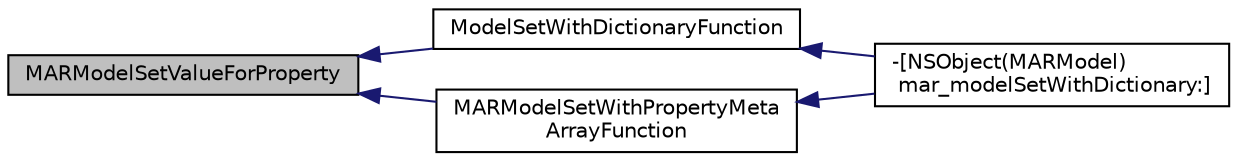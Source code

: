 digraph "MARModelSetValueForProperty"
{
  edge [fontname="Helvetica",fontsize="10",labelfontname="Helvetica",labelfontsize="10"];
  node [fontname="Helvetica",fontsize="10",shape=record];
  rankdir="LR";
  Node39 [label="MARModelSetValueForProperty",height=0.2,width=0.4,color="black", fillcolor="grey75", style="filled", fontcolor="black"];
  Node39 -> Node40 [dir="back",color="midnightblue",fontsize="10",style="solid"];
  Node40 [label="ModelSetWithDictionaryFunction",height=0.2,width=0.4,color="black", fillcolor="white", style="filled",URL="$_n_s_object_09_m_a_r_model_8m.html#a78978ed6e09e573fedc5f9084ecb745b"];
  Node40 -> Node41 [dir="back",color="midnightblue",fontsize="10",style="solid"];
  Node41 [label="-[NSObject(MARModel)\l mar_modelSetWithDictionary:]",height=0.2,width=0.4,color="black", fillcolor="white", style="filled",URL="$category_n_s_object_07_m_a_r_model_08.html#ab4b927a12df81c4900b640ef2e3284b5"];
  Node39 -> Node42 [dir="back",color="midnightblue",fontsize="10",style="solid"];
  Node42 [label="MARModelSetWithPropertyMeta\lArrayFunction",height=0.2,width=0.4,color="black", fillcolor="white", style="filled",URL="$_n_s_object_09_m_a_r_model_8m.html#a086d3419ee2e9e415e43451e119ef0c2"];
  Node42 -> Node41 [dir="back",color="midnightblue",fontsize="10",style="solid"];
}
